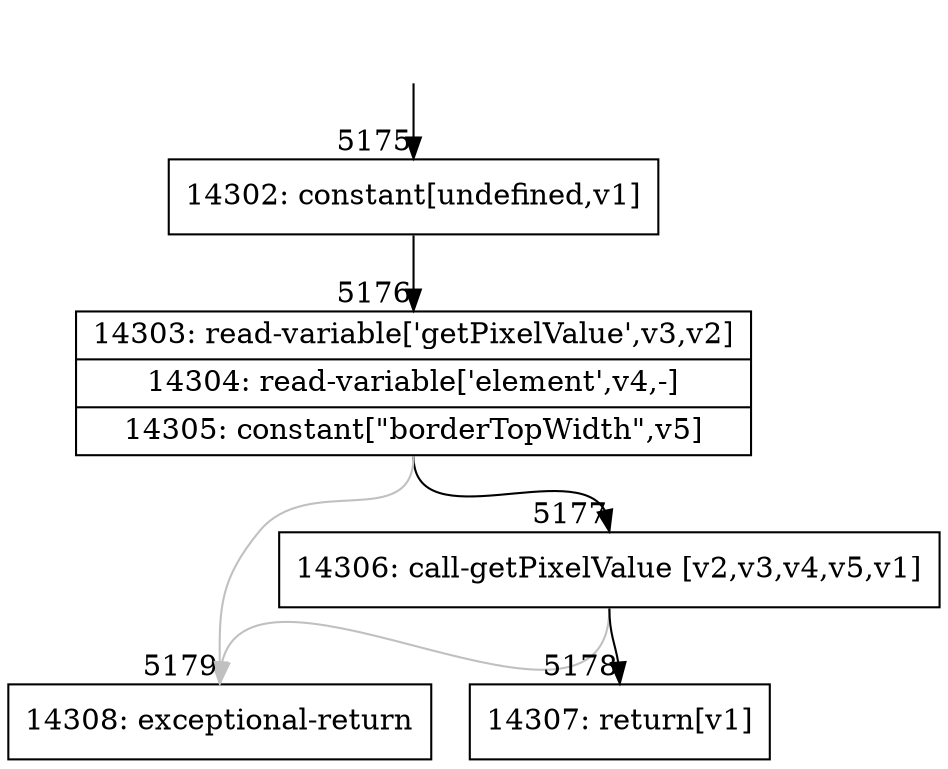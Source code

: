 digraph {
rankdir="TD"
BB_entry411[shape=none,label=""];
BB_entry411 -> BB5175 [tailport=s, headport=n, headlabel="    5175"]
BB5175 [shape=record label="{14302: constant[undefined,v1]}" ] 
BB5175 -> BB5176 [tailport=s, headport=n, headlabel="      5176"]
BB5176 [shape=record label="{14303: read-variable['getPixelValue',v3,v2]|14304: read-variable['element',v4,-]|14305: constant[\"borderTopWidth\",v5]}" ] 
BB5176 -> BB5177 [tailport=s, headport=n, headlabel="      5177"]
BB5176 -> BB5179 [tailport=s, headport=n, color=gray, headlabel="      5179"]
BB5177 [shape=record label="{14306: call-getPixelValue [v2,v3,v4,v5,v1]}" ] 
BB5177 -> BB5178 [tailport=s, headport=n, headlabel="      5178"]
BB5177 -> BB5179 [tailport=s, headport=n, color=gray]
BB5178 [shape=record label="{14307: return[v1]}" ] 
BB5179 [shape=record label="{14308: exceptional-return}" ] 
//#$~ 3914
}
